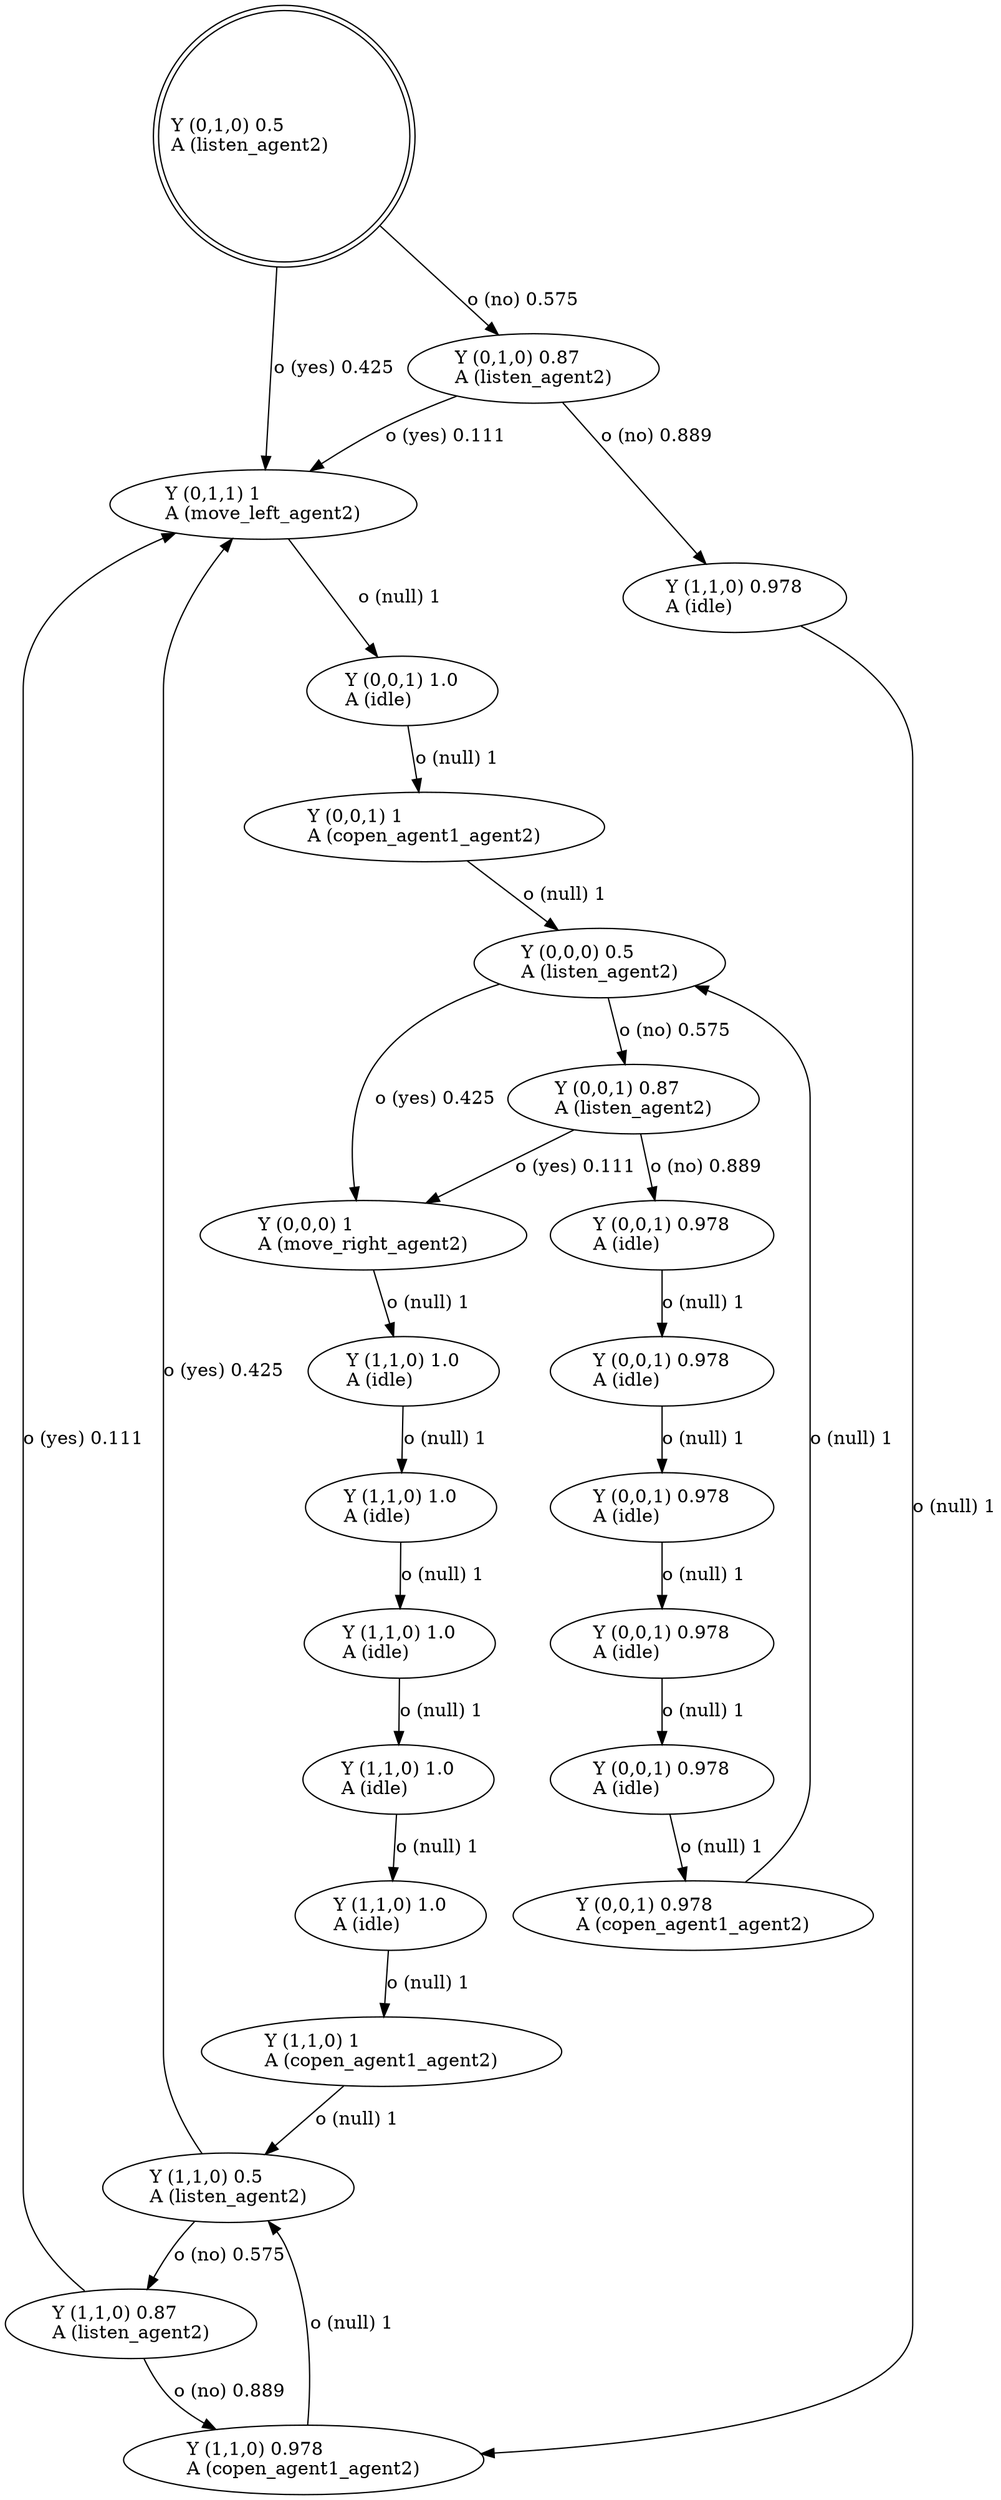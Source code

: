 digraph "G" {
root [label="Y (0,1,0) 0.5\lA (listen_agent2)\l", labeljust="l", shape=doublecircle];
x0row8 [label="Y (0,0,0) 1\lA (move_right_agent2)\l"];
x0row9 [label="Y (0,0,1) 0.87\lA (listen_agent2)\l"];
x0row1 [label="Y (0,1,1) 1\lA (move_left_agent2)\l"];
x0row3 [label="Y (1,1,0) 0.5\lA (listen_agent2)\l"];
x0row6 [label="Y (0,0,1) 1\lA (copen_agent1_agent2)\l"];
x0row4 [label="Y (0,0,0) 0.5\lA (listen_agent2)\l"];
x0row14 [label="Y (1,1,0) 0.87\lA (listen_agent2)\l"];
x0row21 [label="Y (0,0,1) 0.978\lA (copen_agent1_agent2)\l"];
x0row13 [label="Y (1,1,0) 1\lA (copen_agent1_agent2)\l"];
x0row2 [label="Y (0,1,0) 0.87\lA (listen_agent2)\l"];
x0row15 [label="Y (1,1,0) 0.978\lA (copen_agent1_agent2)\l"];
x0row6_noop_0 [label="Y (0,0,1) 1.0\lA (idle)\l"];
x0row15_noop_0 [label="Y (1,1,0) 0.978\lA (idle)\l"];
x0row13_noop_0 [label="Y (1,1,0) 1.0\lA (idle)\l"];
x0row13_noop_1 [label="Y (1,1,0) 1.0\lA (idle)\l"];
x0row13_noop_2 [label="Y (1,1,0) 1.0\lA (idle)\l"];
x0row13_noop_3 [label="Y (1,1,0) 1.0\lA (idle)\l"];
x0row13_noop_4 [label="Y (1,1,0) 1.0\lA (idle)\l"];
x0row21_noop_0 [label="Y (0,0,1) 0.978\lA (idle)\l"];
x0row21_noop_1 [label="Y (0,0,1) 0.978\lA (idle)\l"];
x0row21_noop_2 [label="Y (0,0,1) 0.978\lA (idle)\l"];
x0row21_noop_3 [label="Y (0,0,1) 0.978\lA (idle)\l"];
x0row21_noop_4 [label="Y (0,0,1) 0.978\lA (idle)\l"];
root -> x0row1  [key=0, label="o (yes) 0.425\l"];
root -> x0row2  [key=0, label="o (no) 0.575\l"];
x0row8 -> x0row13_noop_0  [key=0, label="o (null) 1\l"];
x0row9 -> x0row8  [key=0, label="o (yes) 0.111\l"];
x0row9 -> x0row21_noop_0  [key=0, label="o (no) 0.889\l"];
x0row1 -> x0row6_noop_0  [key=0, label="o (null) 1\l"];
x0row3 -> x0row14  [key=0, label="o (no) 0.575\l"];
x0row3 -> x0row1  [key=0, label="o (yes) 0.425\l"];
x0row6 -> x0row4  [key=0, label="o (null) 1\l"];
x0row4 -> x0row8  [key=0, label="o (yes) 0.425\l"];
x0row4 -> x0row9  [key=0, label="o (no) 0.575\l"];
x0row14 -> x0row15  [key=0, label="o (no) 0.889\l"];
x0row14 -> x0row1  [key=0, label="o (yes) 0.111\l"];
x0row21 -> x0row4  [key=0, label="o (null) 1\l"];
x0row13 -> x0row3  [key=0, label="o (null) 1\l"];
x0row2 -> x0row1  [key=0, label="o (yes) 0.111\l"];
x0row2 -> x0row15_noop_0  [key=0, label="o (no) 0.889\l"];
x0row15 -> x0row3  [key=0, label="o (null) 1\l"];
x0row6_noop_0 -> x0row6  [key=0, label="o (null) 1\l"];
x0row15_noop_0 -> x0row15  [key=0, label="o (null) 1\l"];
x0row13_noop_0 -> x0row13_noop_1  [key=0, label="o (null) 1\l"];
x0row13_noop_1 -> x0row13_noop_2  [key=0, label="o (null) 1\l"];
x0row13_noop_2 -> x0row13_noop_3  [key=0, label="o (null) 1\l"];
x0row13_noop_3 -> x0row13_noop_4  [key=0, label="o (null) 1\l"];
x0row13_noop_4 -> x0row13  [key=0, label="o (null) 1\l"];
x0row21_noop_0 -> x0row21_noop_1  [key=0, label="o (null) 1\l"];
x0row21_noop_1 -> x0row21_noop_2  [key=0, label="o (null) 1\l"];
x0row21_noop_2 -> x0row21_noop_3  [key=0, label="o (null) 1\l"];
x0row21_noop_3 -> x0row21_noop_4  [key=0, label="o (null) 1\l"];
x0row21_noop_4 -> x0row21  [key=0, label="o (null) 1\l"];
}
